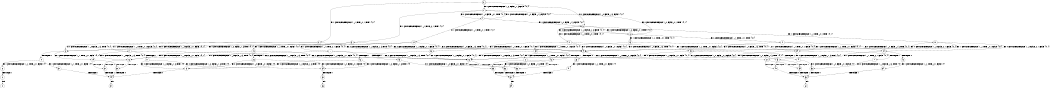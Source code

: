 digraph BCG {
size = "7, 10.5";
center = TRUE;
node [shape = circle];
0 [peripheries = 2];
0 -> 1 [label = "EX !0 !ATOMIC_EXCH_BRANCH (1, +0, FALSE, +1, 3, FALSE) !{0, 1}"];
0 -> 2 [label = "EX !1 !ATOMIC_EXCH_BRANCH (1, +1, TRUE, +0, 1, TRUE) !{0, 1}"];
0 -> 3 [label = "EX !0 !ATOMIC_EXCH_BRANCH (1, +0, FALSE, +1, 3, FALSE) !{0, 1}"];
1 -> 4 [label = "EX !0 !ATOMIC_EXCH_BRANCH (1, +0, FALSE, +0, 1, TRUE) !{0, 1}"];
1 -> 5 [label = "EX !1 !ATOMIC_EXCH_BRANCH (1, +1, TRUE, +0, 1, TRUE) !{0, 1}"];
1 -> 6 [label = "EX !0 !ATOMIC_EXCH_BRANCH (1, +0, FALSE, +0, 1, TRUE) !{0, 1}"];
2 -> 7 [label = "EX !1 !ATOMIC_EXCH_BRANCH (1, +1, TRUE, +0, 1, FALSE) !{0, 1}"];
2 -> 8 [label = "EX !0 !ATOMIC_EXCH_BRANCH (1, +0, FALSE, +1, 3, TRUE) !{0, 1}"];
2 -> 9 [label = "EX !0 !ATOMIC_EXCH_BRANCH (1, +0, FALSE, +1, 3, TRUE) !{0, 1}"];
3 -> 10 [label = "EX !1 !ATOMIC_EXCH_BRANCH (1, +1, TRUE, +0, 1, TRUE) !{0, 1}"];
3 -> 6 [label = "EX !0 !ATOMIC_EXCH_BRANCH (1, +0, FALSE, +0, 1, TRUE) !{0, 1}"];
3 -> 11 [label = "EX !1 !ATOMIC_EXCH_BRANCH (1, +1, TRUE, +0, 1, TRUE) !{0, 1}"];
4 -> 1 [label = "EX !0 !ATOMIC_EXCH_BRANCH (1, +0, FALSE, +1, 3, FALSE) !{0, 1}"];
4 -> 12 [label = "EX !1 !ATOMIC_EXCH_BRANCH (1, +1, TRUE, +0, 1, TRUE) !{0, 1}"];
4 -> 3 [label = "EX !0 !ATOMIC_EXCH_BRANCH (1, +0, FALSE, +1, 3, FALSE) !{0, 1}"];
5 -> 8 [label = "EX !0 !ATOMIC_EXCH_BRANCH (1, +0, FALSE, +0, 1, FALSE) !{0, 1}"];
5 -> 13 [label = "EX !1 !ATOMIC_EXCH_BRANCH (1, +1, TRUE, +0, 1, FALSE) !{0, 1}"];
5 -> 9 [label = "EX !0 !ATOMIC_EXCH_BRANCH (1, +0, FALSE, +0, 1, FALSE) !{0, 1}"];
6 -> 14 [label = "EX !1 !ATOMIC_EXCH_BRANCH (1, +1, TRUE, +0, 1, TRUE) !{0, 1}"];
6 -> 3 [label = "EX !0 !ATOMIC_EXCH_BRANCH (1, +0, FALSE, +1, 3, FALSE) !{0, 1}"];
6 -> 15 [label = "EX !1 !ATOMIC_EXCH_BRANCH (1, +1, TRUE, +0, 1, TRUE) !{0, 1}"];
7 -> 16 [label = "EX !0 !ATOMIC_EXCH_BRANCH (1, +0, FALSE, +1, 3, TRUE) !{0, 1}"];
7 -> 17 [label = "TERMINATE !1"];
7 -> 18 [label = "EX !0 !ATOMIC_EXCH_BRANCH (1, +0, FALSE, +1, 3, TRUE) !{0, 1}"];
8 -> 19 [label = "EX !1 !ATOMIC_EXCH_BRANCH (1, +1, TRUE, +0, 1, FALSE) !{0, 1}"];
8 -> 20 [label = "TERMINATE !0"];
9 -> 21 [label = "EX !1 !ATOMIC_EXCH_BRANCH (1, +1, TRUE, +0, 1, FALSE) !{0, 1}"];
9 -> 22 [label = "EX !1 !ATOMIC_EXCH_BRANCH (1, +1, TRUE, +0, 1, FALSE) !{0, 1}"];
9 -> 23 [label = "TERMINATE !0"];
10 -> 24 [label = "EX !0 !ATOMIC_EXCH_BRANCH (1, +0, FALSE, +0, 1, FALSE) !{0, 1}"];
10 -> 25 [label = "EX !1 !ATOMIC_EXCH_BRANCH (1, +1, TRUE, +0, 1, FALSE) !{0, 1}"];
10 -> 9 [label = "EX !0 !ATOMIC_EXCH_BRANCH (1, +0, FALSE, +0, 1, FALSE) !{0, 1}"];
11 -> 25 [label = "EX !1 !ATOMIC_EXCH_BRANCH (1, +1, TRUE, +0, 1, FALSE) !{0, 1}"];
11 -> 9 [label = "EX !0 !ATOMIC_EXCH_BRANCH (1, +0, FALSE, +0, 1, FALSE) !{0, 1}"];
11 -> 26 [label = "EX !1 !ATOMIC_EXCH_BRANCH (1, +1, TRUE, +0, 1, FALSE) !{0, 1}"];
12 -> 8 [label = "EX !0 !ATOMIC_EXCH_BRANCH (1, +0, FALSE, +1, 3, TRUE) !{0, 1}"];
12 -> 27 [label = "EX !1 !ATOMIC_EXCH_BRANCH (1, +1, TRUE, +0, 1, FALSE) !{0, 1}"];
12 -> 9 [label = "EX !0 !ATOMIC_EXCH_BRANCH (1, +0, FALSE, +1, 3, TRUE) !{0, 1}"];
13 -> 16 [label = "EX !0 !ATOMIC_EXCH_BRANCH (1, +0, FALSE, +0, 1, FALSE) !{0, 1}"];
13 -> 28 [label = "TERMINATE !1"];
13 -> 18 [label = "EX !0 !ATOMIC_EXCH_BRANCH (1, +0, FALSE, +0, 1, FALSE) !{0, 1}"];
14 -> 24 [label = "EX !0 !ATOMIC_EXCH_BRANCH (1, +0, FALSE, +1, 3, TRUE) !{0, 1}"];
14 -> 29 [label = "EX !1 !ATOMIC_EXCH_BRANCH (1, +1, TRUE, +0, 1, FALSE) !{0, 1}"];
14 -> 9 [label = "EX !0 !ATOMIC_EXCH_BRANCH (1, +0, FALSE, +1, 3, TRUE) !{0, 1}"];
15 -> 29 [label = "EX !1 !ATOMIC_EXCH_BRANCH (1, +1, TRUE, +0, 1, FALSE) !{0, 1}"];
15 -> 9 [label = "EX !0 !ATOMIC_EXCH_BRANCH (1, +0, FALSE, +1, 3, TRUE) !{0, 1}"];
15 -> 30 [label = "EX !1 !ATOMIC_EXCH_BRANCH (1, +1, TRUE, +0, 1, FALSE) !{0, 1}"];
16 -> 31 [label = "TERMINATE !0"];
16 -> 32 [label = "TERMINATE !1"];
17 -> 33 [label = "EX !0 !ATOMIC_EXCH_BRANCH (1, +0, FALSE, +1, 3, TRUE) !{0}"];
17 -> 34 [label = "EX !0 !ATOMIC_EXCH_BRANCH (1, +0, FALSE, +1, 3, TRUE) !{0}"];
18 -> 35 [label = "TERMINATE !0"];
18 -> 36 [label = "TERMINATE !1"];
19 -> 31 [label = "TERMINATE !0"];
19 -> 32 [label = "TERMINATE !1"];
20 -> 37 [label = "EX !1 !ATOMIC_EXCH_BRANCH (1, +1, TRUE, +0, 1, FALSE) !{1}"];
20 -> 38 [label = "EX !1 !ATOMIC_EXCH_BRANCH (1, +1, TRUE, +0, 1, FALSE) !{1}"];
21 -> 39 [label = "TERMINATE !0"];
21 -> 40 [label = "TERMINATE !1"];
22 -> 35 [label = "TERMINATE !0"];
22 -> 36 [label = "TERMINATE !1"];
23 -> 41 [label = "EX !1 !ATOMIC_EXCH_BRANCH (1, +1, TRUE, +0, 1, FALSE) !{1}"];
24 -> 21 [label = "EX !1 !ATOMIC_EXCH_BRANCH (1, +1, TRUE, +0, 1, FALSE) !{0, 1}"];
24 -> 42 [label = "TERMINATE !0"];
25 -> 43 [label = "EX !0 !ATOMIC_EXCH_BRANCH (1, +0, FALSE, +0, 1, FALSE) !{0, 1}"];
25 -> 44 [label = "TERMINATE !1"];
25 -> 18 [label = "EX !0 !ATOMIC_EXCH_BRANCH (1, +0, FALSE, +0, 1, FALSE) !{0, 1}"];
26 -> 18 [label = "EX !0 !ATOMIC_EXCH_BRANCH (1, +0, FALSE, +0, 1, FALSE) !{0, 1}"];
26 -> 45 [label = "TERMINATE !1"];
27 -> 16 [label = "EX !0 !ATOMIC_EXCH_BRANCH (1, +0, FALSE, +1, 3, TRUE) !{0, 1}"];
27 -> 46 [label = "TERMINATE !1"];
27 -> 18 [label = "EX !0 !ATOMIC_EXCH_BRANCH (1, +0, FALSE, +1, 3, TRUE) !{0, 1}"];
28 -> 33 [label = "EX !0 !ATOMIC_EXCH_BRANCH (1, +0, FALSE, +0, 1, FALSE) !{0}"];
28 -> 34 [label = "EX !0 !ATOMIC_EXCH_BRANCH (1, +0, FALSE, +0, 1, FALSE) !{0}"];
29 -> 43 [label = "EX !0 !ATOMIC_EXCH_BRANCH (1, +0, FALSE, +1, 3, TRUE) !{0, 1}"];
29 -> 47 [label = "TERMINATE !1"];
29 -> 18 [label = "EX !0 !ATOMIC_EXCH_BRANCH (1, +0, FALSE, +1, 3, TRUE) !{0, 1}"];
30 -> 18 [label = "EX !0 !ATOMIC_EXCH_BRANCH (1, +0, FALSE, +1, 3, TRUE) !{0, 1}"];
30 -> 48 [label = "TERMINATE !1"];
31 -> 49 [label = "TERMINATE !1"];
32 -> 49 [label = "TERMINATE !0"];
33 -> 49 [label = "TERMINATE !0"];
34 -> 50 [label = "TERMINATE !0"];
35 -> 51 [label = "TERMINATE !1"];
36 -> 51 [label = "TERMINATE !0"];
37 -> 49 [label = "TERMINATE !1"];
38 -> 52 [label = "TERMINATE !1"];
39 -> 53 [label = "TERMINATE !1"];
40 -> 53 [label = "TERMINATE !0"];
41 -> 51 [label = "TERMINATE !1"];
42 -> 54 [label = "EX !1 !ATOMIC_EXCH_BRANCH (1, +1, TRUE, +0, 1, FALSE) !{1}"];
43 -> 39 [label = "TERMINATE !0"];
43 -> 40 [label = "TERMINATE !1"];
44 -> 55 [label = "EX !0 !ATOMIC_EXCH_BRANCH (1, +0, FALSE, +0, 1, FALSE) !{0}"];
45 -> 56 [label = "EX !0 !ATOMIC_EXCH_BRANCH (1, +0, FALSE, +0, 1, FALSE) !{0}"];
46 -> 33 [label = "EX !0 !ATOMIC_EXCH_BRANCH (1, +0, FALSE, +1, 3, TRUE) !{0}"];
46 -> 34 [label = "EX !0 !ATOMIC_EXCH_BRANCH (1, +0, FALSE, +1, 3, TRUE) !{0}"];
47 -> 55 [label = "EX !0 !ATOMIC_EXCH_BRANCH (1, +0, FALSE, +1, 3, TRUE) !{0}"];
48 -> 56 [label = "EX !0 !ATOMIC_EXCH_BRANCH (1, +0, FALSE, +1, 3, TRUE) !{0}"];
49 -> 57 [label = "exit"];
50 -> 58 [label = "exit"];
51 -> 59 [label = "exit"];
52 -> 60 [label = "exit"];
53 -> 61 [label = "exit"];
54 -> 53 [label = "TERMINATE !1"];
55 -> 53 [label = "TERMINATE !0"];
56 -> 51 [label = "TERMINATE !0"];
}
